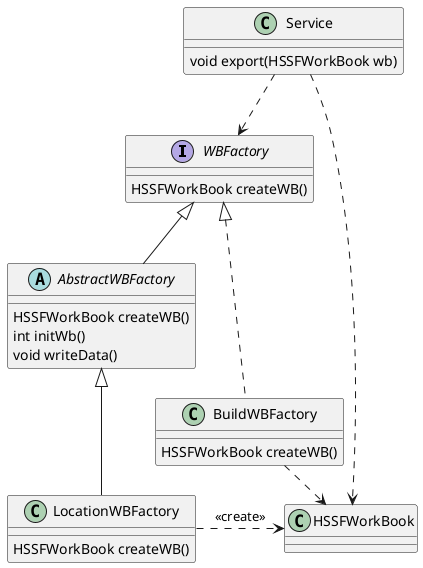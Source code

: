 @startuml
'模板抽象工厂
'抽象工厂
interface WBFactory {
HSSFWorkBook createWB()
}
'产品
class HSSFWorkBook {
}
'客户端
class Service {
void export(HSSFWorkBook wb)
}
Service ..down> WBFactory
Service ..down> HSSFWorkBook

abstract class AbstractWBFactory {
HSSFWorkBook createWB()
int initWb()
void writeData()
}
AbstractWBFactory --up|> WBFactory

class LocationWBFactory {
HSSFWorkBook createWB()
}
LocationWBFactory --up|> AbstractWBFactory
LocationWBFactory ..right> HSSFWorkBook : <<create>>

class BuildWBFactory {
HSSFWorkBook createWB()
}
BuildWBFactory ..up|> WBFactory
BuildWBFactory ..right> HSSFWorkBook : <<create>>

@enduml
